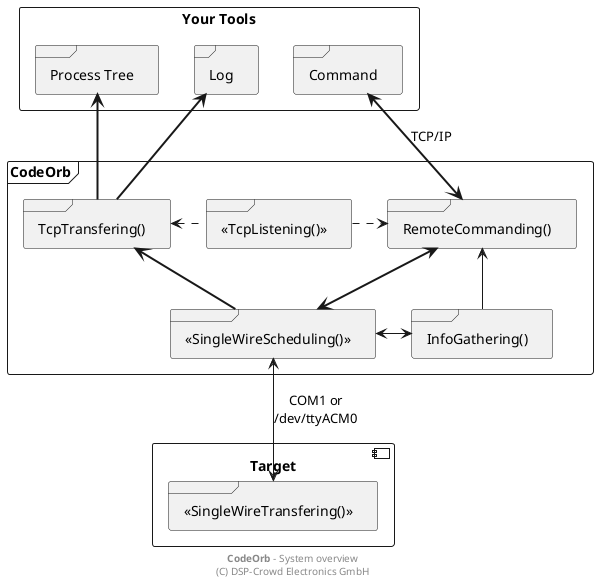
@startuml

' skinparam linetype ortho

rectangle "Your Tools" as gTools {

	frame "Process Tree" as pTree
	frame "Log" as pLog
	frame "Command" as pCmd
}

frame "CodeOrb" as pGw {

	frame "<<SingleWireScheduling()>>" as pSwc
	frame "<<TcpListening()>>" as pList
	frame "TcpTransfering()" as pTrans
	frame "RemoteCommanding()" as pCmdRemote
	frame "InfoGathering()" as pGather
}

component "Target" as pTarget {

	frame "<<SingleWireTransfering()>>" as pSwt
}

pTree <-[thickness=2]- pTrans
pLog <-[thickness=2]- pTrans
pCmd <-[thickness=2]-> pCmdRemote : "TCP/IP"

pList .l.> pTrans
pList .r.> pCmdRemote

pTrans <-[thickness=2]- pSwc
pCmdRemote <-[thickness=2]-> pSwc

pCmdRemote <-- pGather

pSwc <--> pSwt : "COM1 or\n/dev/ttyACM0"
pSwc <-> pGather

footer **CodeOrb** - System overview\n(C) DSP-Crowd Electronics GmbH

@enduml

